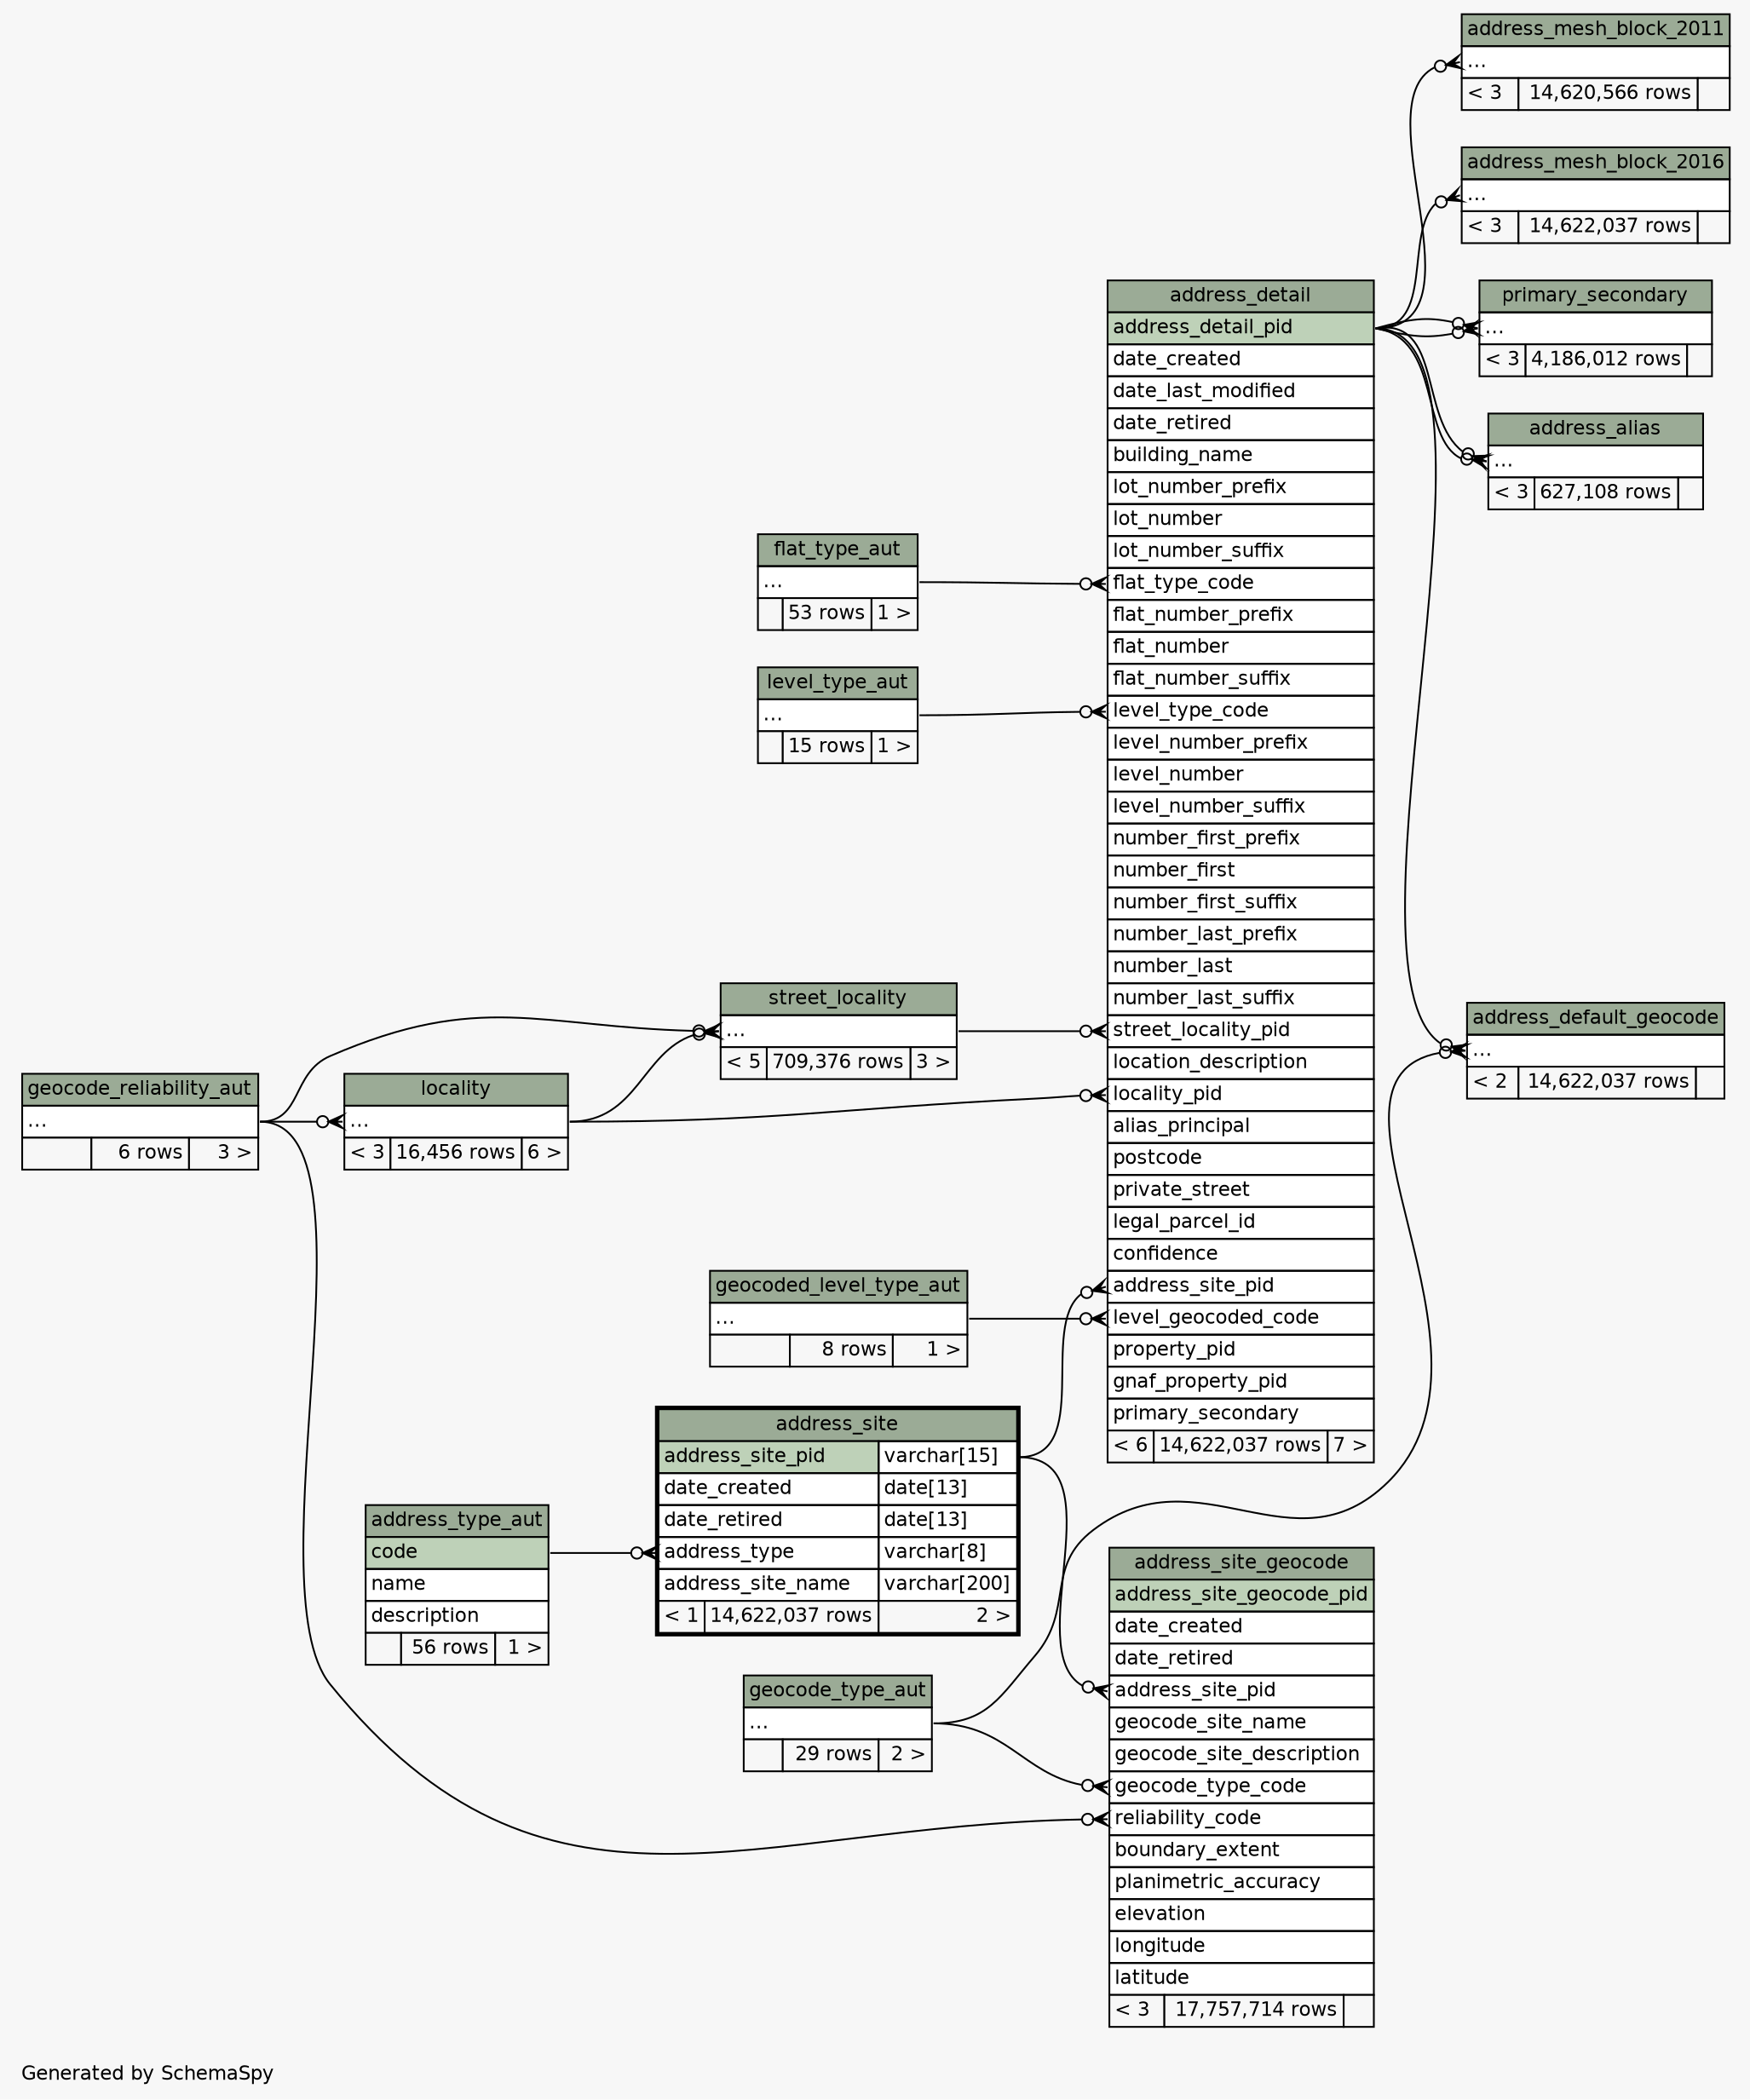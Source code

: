 // dot 2.40.1 on Linux 4.15.0-20-generic
// SchemaSpy rev 590
digraph "twoDegreesRelationshipsDiagram" {
  graph [
    rankdir="RL"
    bgcolor="#f7f7f7"
    label="\nGenerated by SchemaSpy"
    labeljust="l"
    nodesep="0.18"
    ranksep="0.46"
    fontname="Helvetica"
    fontsize="11"
  ];
  node [
    fontname="Helvetica"
    fontsize="11"
    shape="plaintext"
  ];
  edge [
    arrowsize="0.8"
  ];
  "address_alias":"elipses":w -> "address_detail":"address_detail_pid":e [arrowhead=none dir=back arrowtail=crowodot];
  "address_alias":"elipses":w -> "address_detail":"address_detail_pid":e [arrowhead=none dir=back arrowtail=crowodot];
  "address_default_geocode":"elipses":w -> "address_detail":"address_detail_pid":e [arrowhead=none dir=back arrowtail=crowodot];
  "address_default_geocode":"elipses":w -> "geocode_type_aut":"elipses":e [arrowhead=none dir=back arrowtail=crowodot];
  "address_detail":"address_site_pid":w -> "address_site":"address_site_pid.type":e [arrowhead=none dir=back arrowtail=crowodot];
  "address_detail":"flat_type_code":w -> "flat_type_aut":"elipses":e [arrowhead=none dir=back arrowtail=crowodot];
  "address_detail":"level_geocoded_code":w -> "geocoded_level_type_aut":"elipses":e [arrowhead=none dir=back arrowtail=crowodot];
  "address_detail":"level_type_code":w -> "level_type_aut":"elipses":e [arrowhead=none dir=back arrowtail=crowodot];
  "address_detail":"locality_pid":w -> "locality":"elipses":e [arrowhead=none dir=back arrowtail=crowodot];
  "address_detail":"street_locality_pid":w -> "street_locality":"elipses":e [arrowhead=none dir=back arrowtail=crowodot];
  "address_mesh_block_2011":"elipses":w -> "address_detail":"address_detail_pid":e [arrowhead=none dir=back arrowtail=crowodot];
  "address_mesh_block_2016":"elipses":w -> "address_detail":"address_detail_pid":e [arrowhead=none dir=back arrowtail=crowodot];
  "address_site":"address_type":w -> "address_type_aut":"code":e [arrowhead=none dir=back arrowtail=crowodot];
  "address_site_geocode":"address_site_pid":w -> "address_site":"address_site_pid.type":e [arrowhead=none dir=back arrowtail=crowodot];
  "address_site_geocode":"geocode_type_code":w -> "geocode_type_aut":"elipses":e [arrowhead=none dir=back arrowtail=crowodot];
  "address_site_geocode":"reliability_code":w -> "geocode_reliability_aut":"elipses":e [arrowhead=none dir=back arrowtail=crowodot];
  "locality":"elipses":w -> "geocode_reliability_aut":"elipses":e [arrowhead=none dir=back arrowtail=crowodot];
  "primary_secondary":"elipses":w -> "address_detail":"address_detail_pid":e [arrowhead=none dir=back arrowtail=crowodot];
  "primary_secondary":"elipses":w -> "address_detail":"address_detail_pid":e [arrowhead=none dir=back arrowtail=crowodot];
  "street_locality":"elipses":w -> "geocode_reliability_aut":"elipses":e [arrowhead=none dir=back arrowtail=crowodot];
  "street_locality":"elipses":w -> "locality":"elipses":e [arrowhead=none dir=back arrowtail=crowodot];
  "address_alias" [
    label=<
    <TABLE BORDER="0" CELLBORDER="1" CELLSPACING="0" BGCOLOR="#ffffff">
      <TR><TD COLSPAN="3" BGCOLOR="#9bab96" ALIGN="CENTER">address_alias</TD></TR>
      <TR><TD PORT="elipses" COLSPAN="3" ALIGN="LEFT">...</TD></TR>
      <TR><TD ALIGN="LEFT" BGCOLOR="#f7f7f7">&lt; 3</TD><TD ALIGN="RIGHT" BGCOLOR="#f7f7f7">627,108 rows</TD><TD ALIGN="RIGHT" BGCOLOR="#f7f7f7">  </TD></TR>
    </TABLE>>
    URL="address_alias.html"
    tooltip="address_alias"
  ];
  "address_default_geocode" [
    label=<
    <TABLE BORDER="0" CELLBORDER="1" CELLSPACING="0" BGCOLOR="#ffffff">
      <TR><TD COLSPAN="3" BGCOLOR="#9bab96" ALIGN="CENTER">address_default_geocode</TD></TR>
      <TR><TD PORT="elipses" COLSPAN="3" ALIGN="LEFT">...</TD></TR>
      <TR><TD ALIGN="LEFT" BGCOLOR="#f7f7f7">&lt; 2</TD><TD ALIGN="RIGHT" BGCOLOR="#f7f7f7">14,622,037 rows</TD><TD ALIGN="RIGHT" BGCOLOR="#f7f7f7">  </TD></TR>
    </TABLE>>
    URL="address_default_geocode.html"
    tooltip="address_default_geocode"
  ];
  "address_detail" [
    label=<
    <TABLE BORDER="0" CELLBORDER="1" CELLSPACING="0" BGCOLOR="#ffffff">
      <TR><TD COLSPAN="3" BGCOLOR="#9bab96" ALIGN="CENTER">address_detail</TD></TR>
      <TR><TD PORT="address_detail_pid" COLSPAN="3" BGCOLOR="#bed1b8" ALIGN="LEFT">address_detail_pid</TD></TR>
      <TR><TD PORT="date_created" COLSPAN="3" ALIGN="LEFT">date_created</TD></TR>
      <TR><TD PORT="date_last_modified" COLSPAN="3" ALIGN="LEFT">date_last_modified</TD></TR>
      <TR><TD PORT="date_retired" COLSPAN="3" ALIGN="LEFT">date_retired</TD></TR>
      <TR><TD PORT="building_name" COLSPAN="3" ALIGN="LEFT">building_name</TD></TR>
      <TR><TD PORT="lot_number_prefix" COLSPAN="3" ALIGN="LEFT">lot_number_prefix</TD></TR>
      <TR><TD PORT="lot_number" COLSPAN="3" ALIGN="LEFT">lot_number</TD></TR>
      <TR><TD PORT="lot_number_suffix" COLSPAN="3" ALIGN="LEFT">lot_number_suffix</TD></TR>
      <TR><TD PORT="flat_type_code" COLSPAN="3" ALIGN="LEFT">flat_type_code</TD></TR>
      <TR><TD PORT="flat_number_prefix" COLSPAN="3" ALIGN="LEFT">flat_number_prefix</TD></TR>
      <TR><TD PORT="flat_number" COLSPAN="3" ALIGN="LEFT">flat_number</TD></TR>
      <TR><TD PORT="flat_number_suffix" COLSPAN="3" ALIGN="LEFT">flat_number_suffix</TD></TR>
      <TR><TD PORT="level_type_code" COLSPAN="3" ALIGN="LEFT">level_type_code</TD></TR>
      <TR><TD PORT="level_number_prefix" COLSPAN="3" ALIGN="LEFT">level_number_prefix</TD></TR>
      <TR><TD PORT="level_number" COLSPAN="3" ALIGN="LEFT">level_number</TD></TR>
      <TR><TD PORT="level_number_suffix" COLSPAN="3" ALIGN="LEFT">level_number_suffix</TD></TR>
      <TR><TD PORT="number_first_prefix" COLSPAN="3" ALIGN="LEFT">number_first_prefix</TD></TR>
      <TR><TD PORT="number_first" COLSPAN="3" ALIGN="LEFT">number_first</TD></TR>
      <TR><TD PORT="number_first_suffix" COLSPAN="3" ALIGN="LEFT">number_first_suffix</TD></TR>
      <TR><TD PORT="number_last_prefix" COLSPAN="3" ALIGN="LEFT">number_last_prefix</TD></TR>
      <TR><TD PORT="number_last" COLSPAN="3" ALIGN="LEFT">number_last</TD></TR>
      <TR><TD PORT="number_last_suffix" COLSPAN="3" ALIGN="LEFT">number_last_suffix</TD></TR>
      <TR><TD PORT="street_locality_pid" COLSPAN="3" ALIGN="LEFT">street_locality_pid</TD></TR>
      <TR><TD PORT="location_description" COLSPAN="3" ALIGN="LEFT">location_description</TD></TR>
      <TR><TD PORT="locality_pid" COLSPAN="3" ALIGN="LEFT">locality_pid</TD></TR>
      <TR><TD PORT="alias_principal" COLSPAN="3" ALIGN="LEFT">alias_principal</TD></TR>
      <TR><TD PORT="postcode" COLSPAN="3" ALIGN="LEFT">postcode</TD></TR>
      <TR><TD PORT="private_street" COLSPAN="3" ALIGN="LEFT">private_street</TD></TR>
      <TR><TD PORT="legal_parcel_id" COLSPAN="3" ALIGN="LEFT">legal_parcel_id</TD></TR>
      <TR><TD PORT="confidence" COLSPAN="3" ALIGN="LEFT">confidence</TD></TR>
      <TR><TD PORT="address_site_pid" COLSPAN="3" ALIGN="LEFT">address_site_pid</TD></TR>
      <TR><TD PORT="level_geocoded_code" COLSPAN="3" ALIGN="LEFT">level_geocoded_code</TD></TR>
      <TR><TD PORT="property_pid" COLSPAN="3" ALIGN="LEFT">property_pid</TD></TR>
      <TR><TD PORT="gnaf_property_pid" COLSPAN="3" ALIGN="LEFT">gnaf_property_pid</TD></TR>
      <TR><TD PORT="primary_secondary" COLSPAN="3" ALIGN="LEFT">primary_secondary</TD></TR>
      <TR><TD ALIGN="LEFT" BGCOLOR="#f7f7f7">&lt; 6</TD><TD ALIGN="RIGHT" BGCOLOR="#f7f7f7">14,622,037 rows</TD><TD ALIGN="RIGHT" BGCOLOR="#f7f7f7">7 &gt;</TD></TR>
    </TABLE>>
    URL="address_detail.html"
    tooltip="address_detail"
  ];
  "address_mesh_block_2011" [
    label=<
    <TABLE BORDER="0" CELLBORDER="1" CELLSPACING="0" BGCOLOR="#ffffff">
      <TR><TD COLSPAN="3" BGCOLOR="#9bab96" ALIGN="CENTER">address_mesh_block_2011</TD></TR>
      <TR><TD PORT="elipses" COLSPAN="3" ALIGN="LEFT">...</TD></TR>
      <TR><TD ALIGN="LEFT" BGCOLOR="#f7f7f7">&lt; 3</TD><TD ALIGN="RIGHT" BGCOLOR="#f7f7f7">14,620,566 rows</TD><TD ALIGN="RIGHT" BGCOLOR="#f7f7f7">  </TD></TR>
    </TABLE>>
    URL="address_mesh_block_2011.html"
    tooltip="address_mesh_block_2011"
  ];
  "address_mesh_block_2016" [
    label=<
    <TABLE BORDER="0" CELLBORDER="1" CELLSPACING="0" BGCOLOR="#ffffff">
      <TR><TD COLSPAN="3" BGCOLOR="#9bab96" ALIGN="CENTER">address_mesh_block_2016</TD></TR>
      <TR><TD PORT="elipses" COLSPAN="3" ALIGN="LEFT">...</TD></TR>
      <TR><TD ALIGN="LEFT" BGCOLOR="#f7f7f7">&lt; 3</TD><TD ALIGN="RIGHT" BGCOLOR="#f7f7f7">14,622,037 rows</TD><TD ALIGN="RIGHT" BGCOLOR="#f7f7f7">  </TD></TR>
    </TABLE>>
    URL="address_mesh_block_2016.html"
    tooltip="address_mesh_block_2016"
  ];
  "address_site" [
    label=<
    <TABLE BORDER="2" CELLBORDER="1" CELLSPACING="0" BGCOLOR="#ffffff">
      <TR><TD COLSPAN="3" BGCOLOR="#9bab96" ALIGN="CENTER">address_site</TD></TR>
      <TR><TD PORT="address_site_pid" COLSPAN="2" BGCOLOR="#bed1b8" ALIGN="LEFT">address_site_pid</TD><TD PORT="address_site_pid.type" ALIGN="LEFT">varchar[15]</TD></TR>
      <TR><TD PORT="date_created" COLSPAN="2" ALIGN="LEFT">date_created</TD><TD PORT="date_created.type" ALIGN="LEFT">date[13]</TD></TR>
      <TR><TD PORT="date_retired" COLSPAN="2" ALIGN="LEFT">date_retired</TD><TD PORT="date_retired.type" ALIGN="LEFT">date[13]</TD></TR>
      <TR><TD PORT="address_type" COLSPAN="2" ALIGN="LEFT">address_type</TD><TD PORT="address_type.type" ALIGN="LEFT">varchar[8]</TD></TR>
      <TR><TD PORT="address_site_name" COLSPAN="2" ALIGN="LEFT">address_site_name</TD><TD PORT="address_site_name.type" ALIGN="LEFT">varchar[200]</TD></TR>
      <TR><TD ALIGN="LEFT" BGCOLOR="#f7f7f7">&lt; 1</TD><TD ALIGN="RIGHT" BGCOLOR="#f7f7f7">14,622,037 rows</TD><TD ALIGN="RIGHT" BGCOLOR="#f7f7f7">2 &gt;</TD></TR>
    </TABLE>>
    URL="address_site.html"
    tooltip="address_site"
  ];
  "address_site_geocode" [
    label=<
    <TABLE BORDER="0" CELLBORDER="1" CELLSPACING="0" BGCOLOR="#ffffff">
      <TR><TD COLSPAN="3" BGCOLOR="#9bab96" ALIGN="CENTER">address_site_geocode</TD></TR>
      <TR><TD PORT="address_site_geocode_pid" COLSPAN="3" BGCOLOR="#bed1b8" ALIGN="LEFT">address_site_geocode_pid</TD></TR>
      <TR><TD PORT="date_created" COLSPAN="3" ALIGN="LEFT">date_created</TD></TR>
      <TR><TD PORT="date_retired" COLSPAN="3" ALIGN="LEFT">date_retired</TD></TR>
      <TR><TD PORT="address_site_pid" COLSPAN="3" ALIGN="LEFT">address_site_pid</TD></TR>
      <TR><TD PORT="geocode_site_name" COLSPAN="3" ALIGN="LEFT">geocode_site_name</TD></TR>
      <TR><TD PORT="geocode_site_description" COLSPAN="3" ALIGN="LEFT">geocode_site_description</TD></TR>
      <TR><TD PORT="geocode_type_code" COLSPAN="3" ALIGN="LEFT">geocode_type_code</TD></TR>
      <TR><TD PORT="reliability_code" COLSPAN="3" ALIGN="LEFT">reliability_code</TD></TR>
      <TR><TD PORT="boundary_extent" COLSPAN="3" ALIGN="LEFT">boundary_extent</TD></TR>
      <TR><TD PORT="planimetric_accuracy" COLSPAN="3" ALIGN="LEFT">planimetric_accuracy</TD></TR>
      <TR><TD PORT="elevation" COLSPAN="3" ALIGN="LEFT">elevation</TD></TR>
      <TR><TD PORT="longitude" COLSPAN="3" ALIGN="LEFT">longitude</TD></TR>
      <TR><TD PORT="latitude" COLSPAN="3" ALIGN="LEFT">latitude</TD></TR>
      <TR><TD ALIGN="LEFT" BGCOLOR="#f7f7f7">&lt; 3</TD><TD ALIGN="RIGHT" BGCOLOR="#f7f7f7">17,757,714 rows</TD><TD ALIGN="RIGHT" BGCOLOR="#f7f7f7">  </TD></TR>
    </TABLE>>
    URL="address_site_geocode.html"
    tooltip="address_site_geocode"
  ];
  "address_type_aut" [
    label=<
    <TABLE BORDER="0" CELLBORDER="1" CELLSPACING="0" BGCOLOR="#ffffff">
      <TR><TD COLSPAN="3" BGCOLOR="#9bab96" ALIGN="CENTER">address_type_aut</TD></TR>
      <TR><TD PORT="code" COLSPAN="3" BGCOLOR="#bed1b8" ALIGN="LEFT">code</TD></TR>
      <TR><TD PORT="name" COLSPAN="3" ALIGN="LEFT">name</TD></TR>
      <TR><TD PORT="description" COLSPAN="3" ALIGN="LEFT">description</TD></TR>
      <TR><TD ALIGN="LEFT" BGCOLOR="#f7f7f7">  </TD><TD ALIGN="RIGHT" BGCOLOR="#f7f7f7">56 rows</TD><TD ALIGN="RIGHT" BGCOLOR="#f7f7f7">1 &gt;</TD></TR>
    </TABLE>>
    URL="address_type_aut.html"
    tooltip="address_type_aut"
  ];
  "flat_type_aut" [
    label=<
    <TABLE BORDER="0" CELLBORDER="1" CELLSPACING="0" BGCOLOR="#ffffff">
      <TR><TD COLSPAN="3" BGCOLOR="#9bab96" ALIGN="CENTER">flat_type_aut</TD></TR>
      <TR><TD PORT="elipses" COLSPAN="3" ALIGN="LEFT">...</TD></TR>
      <TR><TD ALIGN="LEFT" BGCOLOR="#f7f7f7">  </TD><TD ALIGN="RIGHT" BGCOLOR="#f7f7f7">53 rows</TD><TD ALIGN="RIGHT" BGCOLOR="#f7f7f7">1 &gt;</TD></TR>
    </TABLE>>
    URL="flat_type_aut.html"
    tooltip="flat_type_aut"
  ];
  "geocode_reliability_aut" [
    label=<
    <TABLE BORDER="0" CELLBORDER="1" CELLSPACING="0" BGCOLOR="#ffffff">
      <TR><TD COLSPAN="3" BGCOLOR="#9bab96" ALIGN="CENTER">geocode_reliability_aut</TD></TR>
      <TR><TD PORT="elipses" COLSPAN="3" ALIGN="LEFT">...</TD></TR>
      <TR><TD ALIGN="LEFT" BGCOLOR="#f7f7f7">  </TD><TD ALIGN="RIGHT" BGCOLOR="#f7f7f7">6 rows</TD><TD ALIGN="RIGHT" BGCOLOR="#f7f7f7">3 &gt;</TD></TR>
    </TABLE>>
    URL="geocode_reliability_aut.html"
    tooltip="geocode_reliability_aut"
  ];
  "geocode_type_aut" [
    label=<
    <TABLE BORDER="0" CELLBORDER="1" CELLSPACING="0" BGCOLOR="#ffffff">
      <TR><TD COLSPAN="3" BGCOLOR="#9bab96" ALIGN="CENTER">geocode_type_aut</TD></TR>
      <TR><TD PORT="elipses" COLSPAN="3" ALIGN="LEFT">...</TD></TR>
      <TR><TD ALIGN="LEFT" BGCOLOR="#f7f7f7">  </TD><TD ALIGN="RIGHT" BGCOLOR="#f7f7f7">29 rows</TD><TD ALIGN="RIGHT" BGCOLOR="#f7f7f7">2 &gt;</TD></TR>
    </TABLE>>
    URL="geocode_type_aut.html"
    tooltip="geocode_type_aut"
  ];
  "geocoded_level_type_aut" [
    label=<
    <TABLE BORDER="0" CELLBORDER="1" CELLSPACING="0" BGCOLOR="#ffffff">
      <TR><TD COLSPAN="3" BGCOLOR="#9bab96" ALIGN="CENTER">geocoded_level_type_aut</TD></TR>
      <TR><TD PORT="elipses" COLSPAN="3" ALIGN="LEFT">...</TD></TR>
      <TR><TD ALIGN="LEFT" BGCOLOR="#f7f7f7">  </TD><TD ALIGN="RIGHT" BGCOLOR="#f7f7f7">8 rows</TD><TD ALIGN="RIGHT" BGCOLOR="#f7f7f7">1 &gt;</TD></TR>
    </TABLE>>
    URL="geocoded_level_type_aut.html"
    tooltip="geocoded_level_type_aut"
  ];
  "level_type_aut" [
    label=<
    <TABLE BORDER="0" CELLBORDER="1" CELLSPACING="0" BGCOLOR="#ffffff">
      <TR><TD COLSPAN="3" BGCOLOR="#9bab96" ALIGN="CENTER">level_type_aut</TD></TR>
      <TR><TD PORT="elipses" COLSPAN="3" ALIGN="LEFT">...</TD></TR>
      <TR><TD ALIGN="LEFT" BGCOLOR="#f7f7f7">  </TD><TD ALIGN="RIGHT" BGCOLOR="#f7f7f7">15 rows</TD><TD ALIGN="RIGHT" BGCOLOR="#f7f7f7">1 &gt;</TD></TR>
    </TABLE>>
    URL="level_type_aut.html"
    tooltip="level_type_aut"
  ];
  "locality" [
    label=<
    <TABLE BORDER="0" CELLBORDER="1" CELLSPACING="0" BGCOLOR="#ffffff">
      <TR><TD COLSPAN="3" BGCOLOR="#9bab96" ALIGN="CENTER">locality</TD></TR>
      <TR><TD PORT="elipses" COLSPAN="3" ALIGN="LEFT">...</TD></TR>
      <TR><TD ALIGN="LEFT" BGCOLOR="#f7f7f7">&lt; 3</TD><TD ALIGN="RIGHT" BGCOLOR="#f7f7f7">16,456 rows</TD><TD ALIGN="RIGHT" BGCOLOR="#f7f7f7">6 &gt;</TD></TR>
    </TABLE>>
    URL="locality.html"
    tooltip="locality"
  ];
  "primary_secondary" [
    label=<
    <TABLE BORDER="0" CELLBORDER="1" CELLSPACING="0" BGCOLOR="#ffffff">
      <TR><TD COLSPAN="3" BGCOLOR="#9bab96" ALIGN="CENTER">primary_secondary</TD></TR>
      <TR><TD PORT="elipses" COLSPAN="3" ALIGN="LEFT">...</TD></TR>
      <TR><TD ALIGN="LEFT" BGCOLOR="#f7f7f7">&lt; 3</TD><TD ALIGN="RIGHT" BGCOLOR="#f7f7f7">4,186,012 rows</TD><TD ALIGN="RIGHT" BGCOLOR="#f7f7f7">  </TD></TR>
    </TABLE>>
    URL="primary_secondary.html"
    tooltip="primary_secondary"
  ];
  "street_locality" [
    label=<
    <TABLE BORDER="0" CELLBORDER="1" CELLSPACING="0" BGCOLOR="#ffffff">
      <TR><TD COLSPAN="3" BGCOLOR="#9bab96" ALIGN="CENTER">street_locality</TD></TR>
      <TR><TD PORT="elipses" COLSPAN="3" ALIGN="LEFT">...</TD></TR>
      <TR><TD ALIGN="LEFT" BGCOLOR="#f7f7f7">&lt; 5</TD><TD ALIGN="RIGHT" BGCOLOR="#f7f7f7">709,376 rows</TD><TD ALIGN="RIGHT" BGCOLOR="#f7f7f7">3 &gt;</TD></TR>
    </TABLE>>
    URL="street_locality.html"
    tooltip="street_locality"
  ];
}

